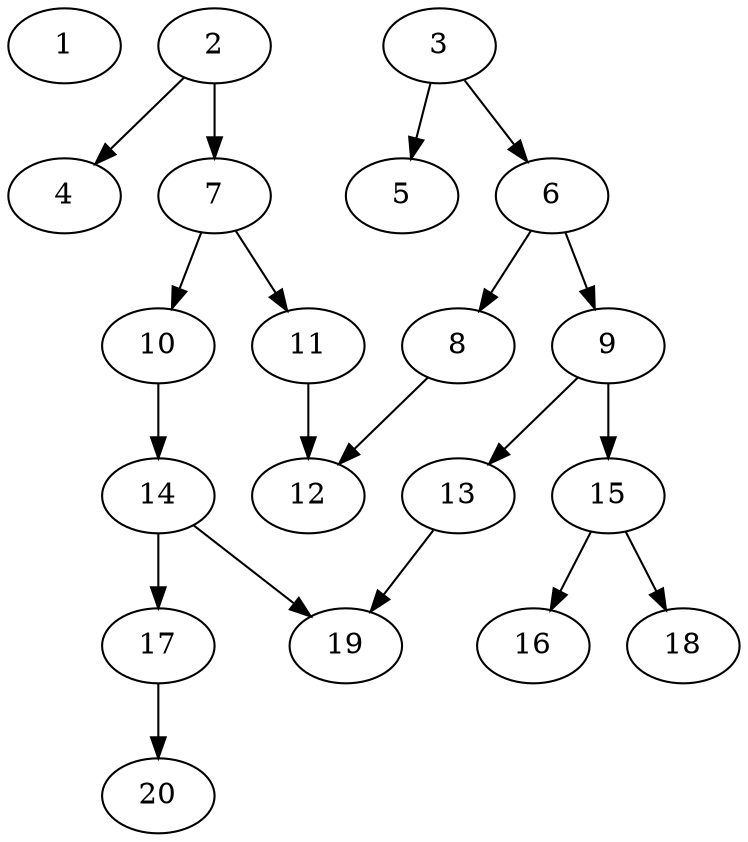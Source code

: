 // DAG (tier=1-easy, mode=compute, n=20, ccr=0.270, fat=0.500, density=0.269, regular=0.790, jump=0.006, mindata=262144, maxdata=2097152)
// DAG automatically generated by daggen at Sun Aug 24 16:33:32 2025
// /home/ermia/Project/Environments/daggen/bin/daggen --dot --ccr 0.270 --fat 0.500 --regular 0.790 --density 0.269 --jump 0.006 --mindata 262144 --maxdata 2097152 -n 20 
digraph G {
  1 [size="467609025397521", alpha="0.05", expect_size="233804512698760"]
  2 [size="5521057167676801024", alpha="0.12", expect_size="2760528583838400512"]
  2 -> 4 [size ="24990300766208"]
  2 -> 7 [size ="24990300766208"]
  3 [size="3226256282084179968", alpha="0.14", expect_size="1613128141042089984"]
  3 -> 5 [size ="17467170619392"]
  3 -> 6 [size ="17467170619392"]
  4 [size="1508950602280935", alpha="0.06", expect_size="754475301140467"]
  5 [size="7986805332652169", alpha="0.06", expect_size="3993402666326084"]
  6 [size="148047754280624", alpha="0.18", expect_size="74023877140312"]
  6 -> 8 [size ="4384968671232"]
  6 -> 9 [size ="4384968671232"]
  7 [size="656328339927154", alpha="0.13", expect_size="328164169963577"]
  7 -> 10 [size ="598015475712"]
  7 -> 11 [size ="598015475712"]
  8 [size="7864073187556851712", alpha="0.14", expect_size="3932036593778425856"]
  8 -> 12 [size ="31636494221312"]
  9 [size="90957380867938", alpha="0.03", expect_size="45478690433969"]
  9 -> 13 [size ="5571923148800"]
  9 -> 15 [size ="5571923148800"]
  10 [size="86781067580691", alpha="0.16", expect_size="43390533790345"]
  10 -> 14 [size ="1989517770752"]
  11 [size="867425789731264", alpha="0.12", expect_size="433712894865632"]
  11 -> 12 [size ="15882789060608"]
  12 [size="28724338706020388", alpha="0.17", expect_size="14362169353010194"]
  13 [size="944053044524351488", alpha="0.13", expect_size="472026522262175744"]
  13 -> 19 [size ="7698762432512"]
  14 [size="751863093503459328", alpha="0.07", expect_size="375931546751729664"]
  14 -> 17 [size ="6614786506752"]
  14 -> 19 [size ="6614786506752"]
  15 [size="68105225356785496", alpha="0.16", expect_size="34052612678392748"]
  15 -> 16 [size ="27209297297408"]
  15 -> 18 [size ="27209297297408"]
  16 [size="1730167053059918", alpha="0.06", expect_size="865083526529959"]
  17 [size="40086680031012688", alpha="0.01", expect_size="20043340015506344"]
  17 -> 20 [size ="29554148114432"]
  18 [size="20612033589065", alpha="0.14", expect_size="10306016794532"]
  19 [size="36498926977906888", alpha="0.10", expect_size="18249463488953444"]
  20 [size="527388772040441856", alpha="0.14", expect_size="263694386020220928"]
}